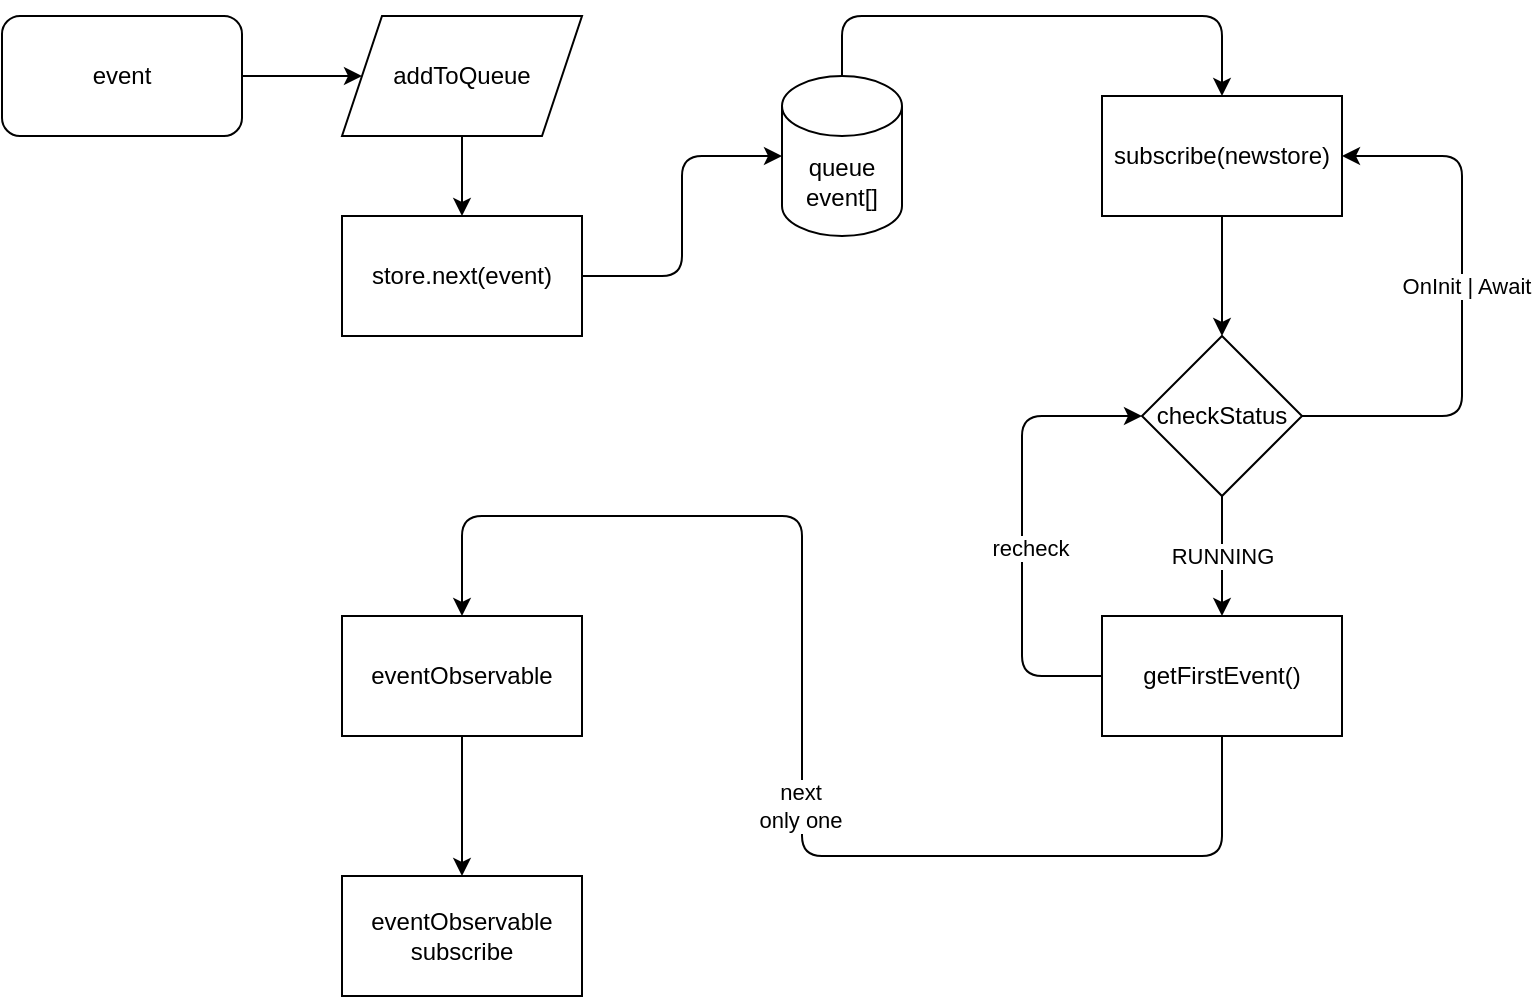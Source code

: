 <mxfile>
    <diagram id="FlbFz0AbzyjKbwjYpc9n" name="t-queue">
        <mxGraphModel dx="1027" dy="745" grid="1" gridSize="10" guides="1" tooltips="1" connect="1" arrows="1" fold="1" page="1" pageScale="1" pageWidth="1654" pageHeight="1169" math="0" shadow="0">
            <root>
                <mxCell id="ryTUquXNLgkj5Bp-6mKH-0"/>
                <mxCell id="ryTUquXNLgkj5Bp-6mKH-1" parent="ryTUquXNLgkj5Bp-6mKH-0"/>
                <mxCell id="ryTUquXNLgkj5Bp-6mKH-4" style="edgeStyle=none;html=1;exitX=1;exitY=0.5;exitDx=0;exitDy=0;entryX=0;entryY=0.5;entryDx=0;entryDy=0;" parent="ryTUquXNLgkj5Bp-6mKH-1" source="ryTUquXNLgkj5Bp-6mKH-2" target="ryTUquXNLgkj5Bp-6mKH-5" edge="1">
                    <mxGeometry relative="1" as="geometry"/>
                </mxCell>
                <mxCell id="ryTUquXNLgkj5Bp-6mKH-2" value="event" style="rounded=1;whiteSpace=wrap;html=1;" parent="ryTUquXNLgkj5Bp-6mKH-1" vertex="1">
                    <mxGeometry x="60" y="60" width="120" height="60" as="geometry"/>
                </mxCell>
                <mxCell id="ryTUquXNLgkj5Bp-6mKH-8" style="edgeStyle=none;html=1;entryX=0.5;entryY=0;entryDx=0;entryDy=0;" parent="ryTUquXNLgkj5Bp-6mKH-1" source="ryTUquXNLgkj5Bp-6mKH-5" target="ryTUquXNLgkj5Bp-6mKH-7" edge="1">
                    <mxGeometry relative="1" as="geometry"/>
                </mxCell>
                <mxCell id="ryTUquXNLgkj5Bp-6mKH-5" value="addToQueue" style="shape=parallelogram;perimeter=parallelogramPerimeter;whiteSpace=wrap;html=1;fixedSize=1;" parent="ryTUquXNLgkj5Bp-6mKH-1" vertex="1">
                    <mxGeometry x="230" y="60" width="120" height="60" as="geometry"/>
                </mxCell>
                <mxCell id="ryTUquXNLgkj5Bp-6mKH-11" style="edgeStyle=none;html=1;exitX=0.5;exitY=0;exitDx=0;exitDy=0;exitPerimeter=0;entryX=0.5;entryY=0;entryDx=0;entryDy=0;" parent="ryTUquXNLgkj5Bp-6mKH-1" source="ryTUquXNLgkj5Bp-6mKH-6" target="ryTUquXNLgkj5Bp-6mKH-10" edge="1">
                    <mxGeometry relative="1" as="geometry">
                        <Array as="points">
                            <mxPoint x="480" y="60"/>
                            <mxPoint x="670" y="60"/>
                        </Array>
                        <mxPoint x="270" y="250" as="targetPoint"/>
                    </mxGeometry>
                </mxCell>
                <mxCell id="ryTUquXNLgkj5Bp-6mKH-6" value="queue&lt;br&gt;event[]" style="shape=cylinder3;whiteSpace=wrap;html=1;boundedLbl=1;backgroundOutline=1;size=15;" parent="ryTUquXNLgkj5Bp-6mKH-1" vertex="1">
                    <mxGeometry x="450" y="90" width="60" height="80" as="geometry"/>
                </mxCell>
                <mxCell id="ryTUquXNLgkj5Bp-6mKH-9" style="edgeStyle=none;html=1;exitX=1;exitY=0.5;exitDx=0;exitDy=0;entryX=0;entryY=0.5;entryDx=0;entryDy=0;entryPerimeter=0;" parent="ryTUquXNLgkj5Bp-6mKH-1" source="ryTUquXNLgkj5Bp-6mKH-7" target="ryTUquXNLgkj5Bp-6mKH-6" edge="1">
                    <mxGeometry relative="1" as="geometry">
                        <Array as="points">
                            <mxPoint x="400" y="190"/>
                            <mxPoint x="400" y="130"/>
                        </Array>
                    </mxGeometry>
                </mxCell>
                <mxCell id="ryTUquXNLgkj5Bp-6mKH-7" value="store.next(event)" style="rounded=0;whiteSpace=wrap;html=1;" parent="ryTUquXNLgkj5Bp-6mKH-1" vertex="1">
                    <mxGeometry x="230" y="160" width="120" height="60" as="geometry"/>
                </mxCell>
                <mxCell id="ryTUquXNLgkj5Bp-6mKH-13" style="edgeStyle=none;html=1;entryX=0.5;entryY=0;entryDx=0;entryDy=0;" parent="ryTUquXNLgkj5Bp-6mKH-1" source="ryTUquXNLgkj5Bp-6mKH-10" target="ryTUquXNLgkj5Bp-6mKH-12" edge="1">
                    <mxGeometry relative="1" as="geometry"/>
                </mxCell>
                <mxCell id="ryTUquXNLgkj5Bp-6mKH-10" value="subscribe(newstore)" style="rounded=0;whiteSpace=wrap;html=1;" parent="ryTUquXNLgkj5Bp-6mKH-1" vertex="1">
                    <mxGeometry x="610" y="100" width="120" height="60" as="geometry"/>
                </mxCell>
                <mxCell id="ryTUquXNLgkj5Bp-6mKH-14" style="edgeStyle=none;html=1;entryX=1;entryY=0.5;entryDx=0;entryDy=0;" parent="ryTUquXNLgkj5Bp-6mKH-1" source="ryTUquXNLgkj5Bp-6mKH-12" target="ryTUquXNLgkj5Bp-6mKH-10" edge="1">
                    <mxGeometry relative="1" as="geometry">
                        <Array as="points">
                            <mxPoint x="790" y="260"/>
                            <mxPoint x="790" y="130"/>
                        </Array>
                    </mxGeometry>
                </mxCell>
                <mxCell id="ryTUquXNLgkj5Bp-6mKH-15" value="OnInit | Await" style="edgeLabel;html=1;align=center;verticalAlign=middle;resizable=0;points=[];" parent="ryTUquXNLgkj5Bp-6mKH-14" vertex="1" connectable="0">
                    <mxGeometry x="0.074" y="-2" relative="1" as="geometry">
                        <mxPoint as="offset"/>
                    </mxGeometry>
                </mxCell>
                <mxCell id="ryTUquXNLgkj5Bp-6mKH-17" value="RUNNING" style="edgeStyle=none;html=1;entryX=0.5;entryY=0;entryDx=0;entryDy=0;" parent="ryTUquXNLgkj5Bp-6mKH-1" source="ryTUquXNLgkj5Bp-6mKH-12" target="ryTUquXNLgkj5Bp-6mKH-16" edge="1">
                    <mxGeometry relative="1" as="geometry"/>
                </mxCell>
                <mxCell id="ryTUquXNLgkj5Bp-6mKH-12" value="checkStatus" style="rhombus;whiteSpace=wrap;html=1;" parent="ryTUquXNLgkj5Bp-6mKH-1" vertex="1">
                    <mxGeometry x="630" y="220" width="80" height="80" as="geometry"/>
                </mxCell>
                <mxCell id="ryTUquXNLgkj5Bp-6mKH-19" style="edgeStyle=none;html=1;entryX=0.5;entryY=0;entryDx=0;entryDy=0;exitX=0.5;exitY=1;exitDx=0;exitDy=0;" parent="ryTUquXNLgkj5Bp-6mKH-1" source="ryTUquXNLgkj5Bp-6mKH-16" target="ryTUquXNLgkj5Bp-6mKH-18" edge="1">
                    <mxGeometry relative="1" as="geometry">
                        <mxPoint x="720" y="590" as="sourcePoint"/>
                        <Array as="points">
                            <mxPoint x="670" y="480"/>
                            <mxPoint x="460" y="480"/>
                            <mxPoint x="460" y="310"/>
                            <mxPoint x="290" y="310"/>
                        </Array>
                    </mxGeometry>
                </mxCell>
                <mxCell id="ryTUquXNLgkj5Bp-6mKH-20" value="next&lt;br&gt;only one" style="edgeLabel;html=1;align=center;verticalAlign=middle;resizable=0;points=[];" parent="ryTUquXNLgkj5Bp-6mKH-19" vertex="1" connectable="0">
                    <mxGeometry x="-0.106" y="1" relative="1" as="geometry">
                        <mxPoint as="offset"/>
                    </mxGeometry>
                </mxCell>
                <mxCell id="ryTUquXNLgkj5Bp-6mKH-23" style="edgeStyle=none;html=1;exitX=0;exitY=0.5;exitDx=0;exitDy=0;entryX=0;entryY=0.5;entryDx=0;entryDy=0;" parent="ryTUquXNLgkj5Bp-6mKH-1" source="ryTUquXNLgkj5Bp-6mKH-16" target="ryTUquXNLgkj5Bp-6mKH-12" edge="1">
                    <mxGeometry relative="1" as="geometry">
                        <Array as="points">
                            <mxPoint x="570" y="390"/>
                            <mxPoint x="570" y="260"/>
                        </Array>
                    </mxGeometry>
                </mxCell>
                <mxCell id="ryTUquXNLgkj5Bp-6mKH-24" value="recheck" style="edgeLabel;html=1;align=center;verticalAlign=middle;resizable=0;points=[];" parent="ryTUquXNLgkj5Bp-6mKH-23" vertex="1" connectable="0">
                    <mxGeometry x="-0.096" y="-4" relative="1" as="geometry">
                        <mxPoint as="offset"/>
                    </mxGeometry>
                </mxCell>
                <mxCell id="ryTUquXNLgkj5Bp-6mKH-16" value="getFirstEvent()" style="rounded=0;whiteSpace=wrap;html=1;" parent="ryTUquXNLgkj5Bp-6mKH-1" vertex="1">
                    <mxGeometry x="610" y="360" width="120" height="60" as="geometry"/>
                </mxCell>
                <mxCell id="ryTUquXNLgkj5Bp-6mKH-22" style="edgeStyle=none;html=1;entryX=0.5;entryY=0;entryDx=0;entryDy=0;" parent="ryTUquXNLgkj5Bp-6mKH-1" source="ryTUquXNLgkj5Bp-6mKH-18" target="ryTUquXNLgkj5Bp-6mKH-21" edge="1">
                    <mxGeometry relative="1" as="geometry"/>
                </mxCell>
                <mxCell id="ryTUquXNLgkj5Bp-6mKH-18" value="eventObservable" style="rounded=0;whiteSpace=wrap;html=1;" parent="ryTUquXNLgkj5Bp-6mKH-1" vertex="1">
                    <mxGeometry x="230" y="360" width="120" height="60" as="geometry"/>
                </mxCell>
                <mxCell id="ryTUquXNLgkj5Bp-6mKH-21" value="eventObservable&lt;br&gt;subscribe" style="rounded=0;whiteSpace=wrap;html=1;" parent="ryTUquXNLgkj5Bp-6mKH-1" vertex="1">
                    <mxGeometry x="230" y="490" width="120" height="60" as="geometry"/>
                </mxCell>
            </root>
        </mxGraphModel>
    </diagram>
</mxfile>